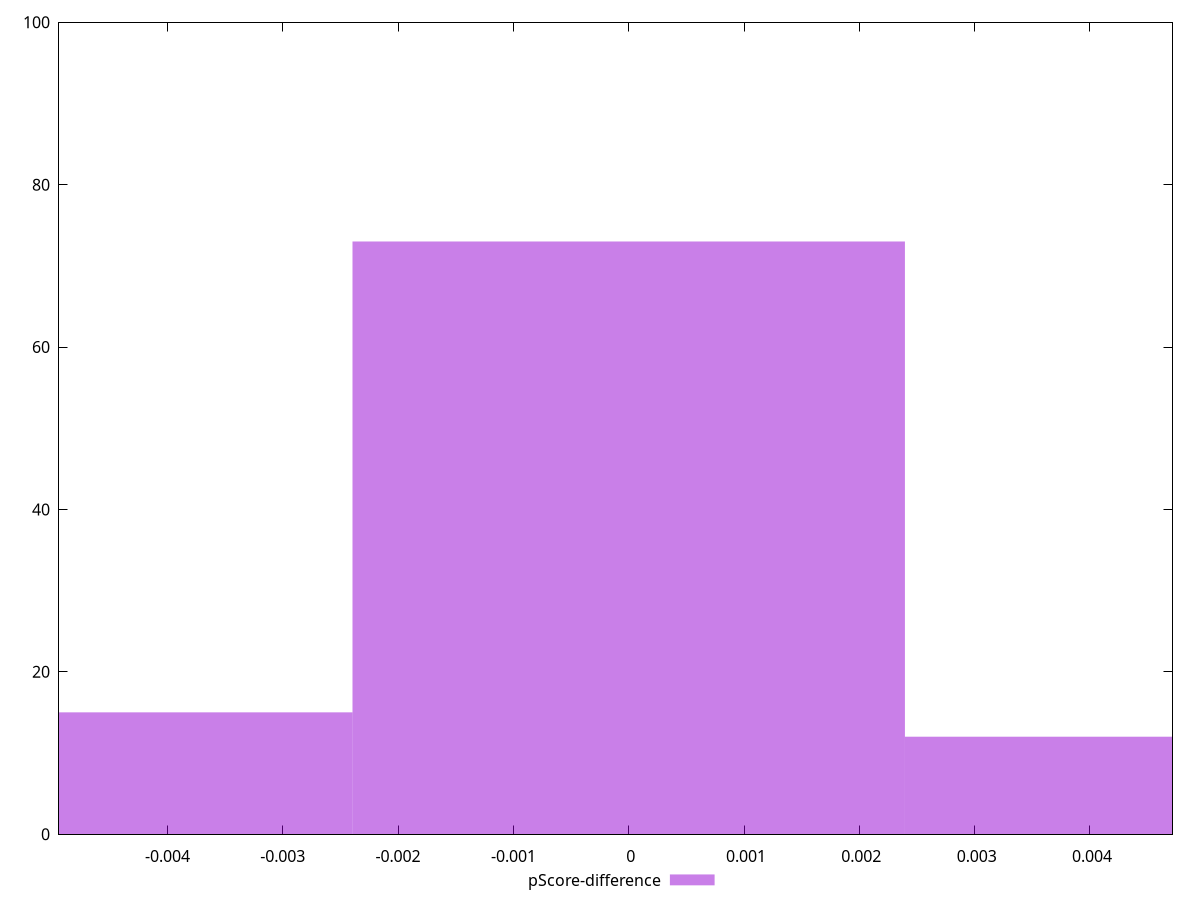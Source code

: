 reset

$pScoreDifference <<EOF
0 73
0.004790897003802389 12
-0.004790897003802389 15
EOF

set key outside below
set boxwidth 0.004790897003802389
set xrange [-0.004940790880772816:0.004715967852553099]
set yrange [0:100]
set trange [0:100]
set style fill transparent solid 0.5 noborder
set terminal svg size 640, 490 enhanced background rgb 'white'
set output "report_00019_2021-02-10T18-14-37.922Z//estimated-input-latency/samples/pages+cached/pScore-difference/histogram.svg"

plot $pScoreDifference title "pScore-difference" with boxes

reset
